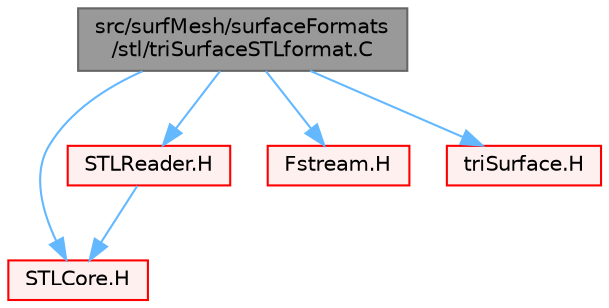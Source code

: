 digraph "src/surfMesh/surfaceFormats/stl/triSurfaceSTLformat.C"
{
 // LATEX_PDF_SIZE
  bgcolor="transparent";
  edge [fontname=Helvetica,fontsize=10,labelfontname=Helvetica,labelfontsize=10];
  node [fontname=Helvetica,fontsize=10,shape=box,height=0.2,width=0.4];
  Node1 [id="Node000001",label="src/surfMesh/surfaceFormats\l/stl/triSurfaceSTLformat.C",height=0.2,width=0.4,color="gray40", fillcolor="grey60", style="filled", fontcolor="black",tooltip=" "];
  Node1 -> Node2 [id="edge1_Node000001_Node000002",color="steelblue1",style="solid",tooltip=" "];
  Node2 [id="Node000002",label="STLCore.H",height=0.2,width=0.4,color="red", fillcolor="#FFF0F0", style="filled",URL="$STLCore_8H.html",tooltip=" "];
  Node1 -> Node232 [id="edge2_Node000001_Node000232",color="steelblue1",style="solid",tooltip=" "];
  Node232 [id="Node000232",label="STLReader.H",height=0.2,width=0.4,color="red", fillcolor="#FFF0F0", style="filled",URL="$STLReader_8H.html",tooltip=" "];
  Node232 -> Node2 [id="edge3_Node000232_Node000002",color="steelblue1",style="solid",tooltip=" "];
  Node1 -> Node240 [id="edge4_Node000001_Node000240",color="steelblue1",style="solid",tooltip=" "];
  Node240 [id="Node000240",label="Fstream.H",height=0.2,width=0.4,color="red", fillcolor="#FFF0F0", style="filled",URL="$Fstream_8H.html",tooltip=" "];
  Node1 -> Node242 [id="edge5_Node000001_Node000242",color="steelblue1",style="solid",tooltip=" "];
  Node242 [id="Node000242",label="triSurface.H",height=0.2,width=0.4,color="red", fillcolor="#FFF0F0", style="filled",URL="$triSurface_8H.html",tooltip=" "];
}
